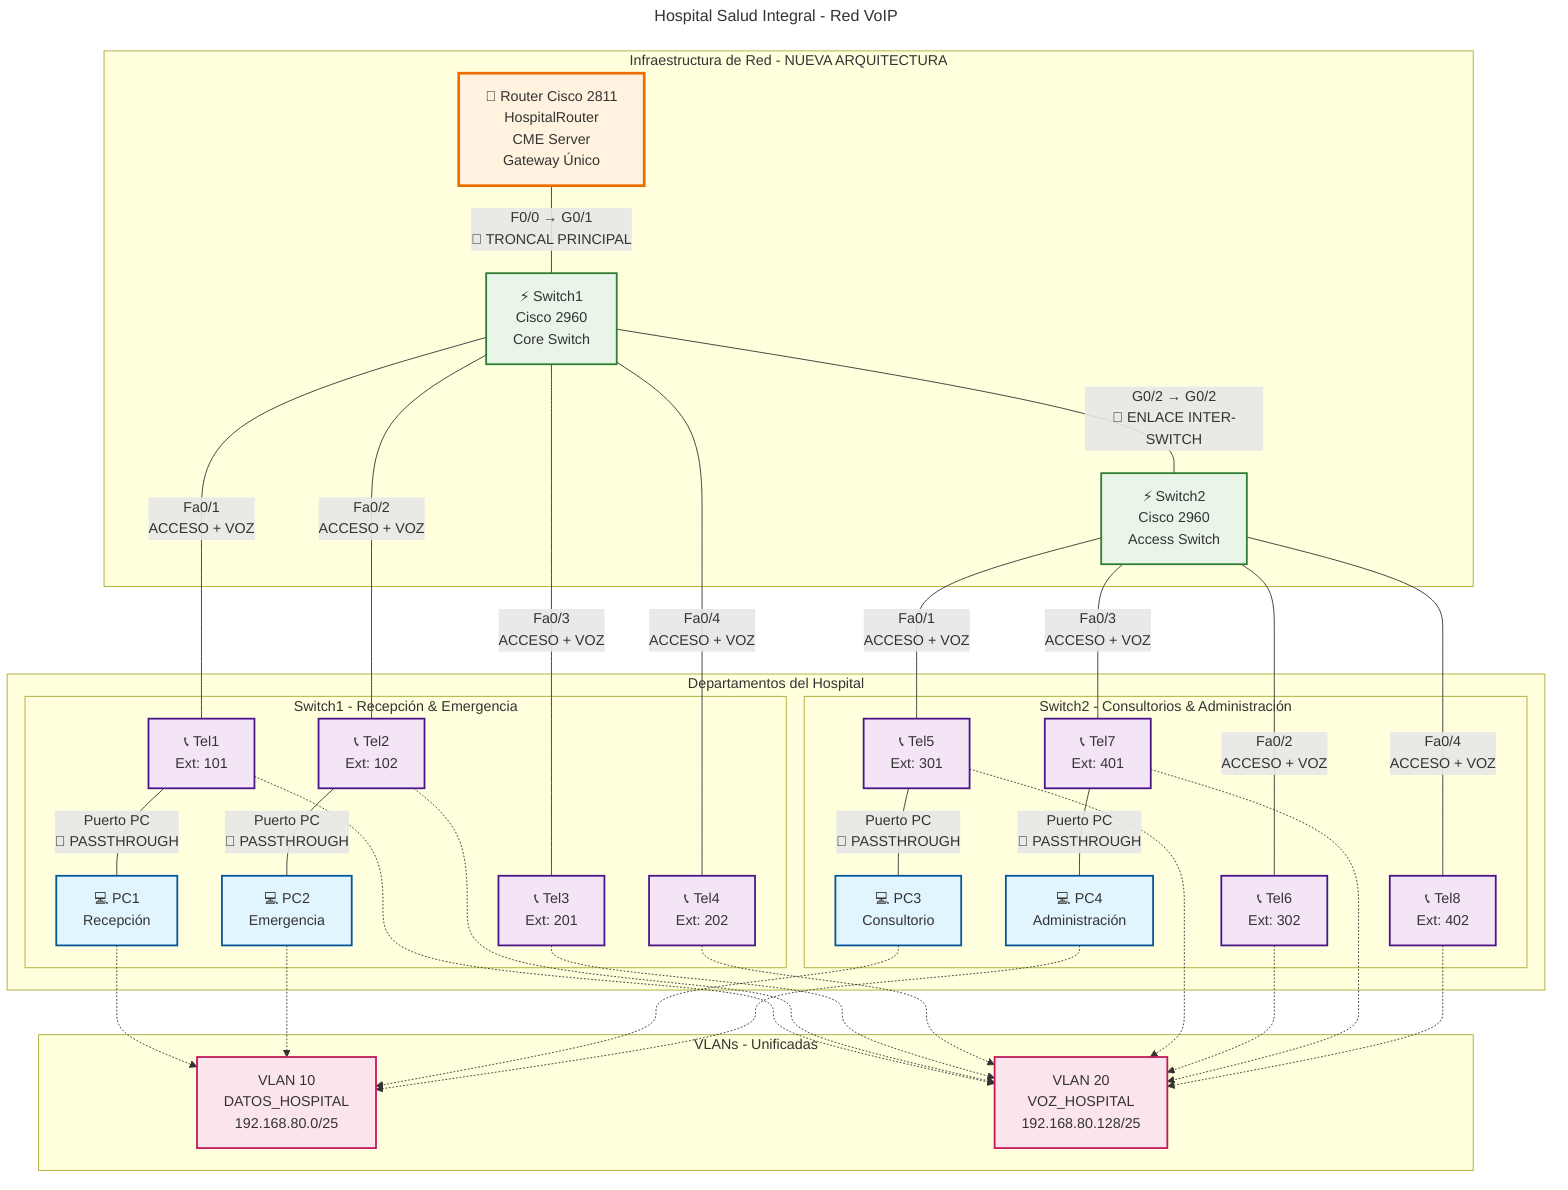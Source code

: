 ---
config:
  layout: dagre
title: Hospital Salud Integral - Red VoIP
---
flowchart TD
 subgraph subGraph0["Switch1 - Recepción & Emergencia"]
        PC1["💻 PC1<br>Recepción"]
        PC2["💻 PC2<br>Emergencia"]
        TEL1["📞 Tel1<br>Ext: 101"]
        TEL2["📞 Tel2<br>Ext: 102"]
        TEL3["📞 Tel3<br>Ext: 201"]
        TEL4["📞 Tel4<br>Ext: 202"]
  end
 subgraph subGraph1["Switch2 - Consultorios & Administración"]
        PC3["💻 PC3<br>Consultorio"]
        PC4["💻 PC4<br>Administración"]
        TEL5["📞 Tel5<br>Ext: 301"]
        TEL6["📞 Tel6<br>Ext: 302"]
        TEL7["📞 Tel7<br>Ext: 401"]
        TEL8["📞 Tel8<br>Ext: 402"]
  end
 subgraph subGraph2["Departamentos del Hospital"]
        subGraph0
        subGraph1
  end
 subgraph subGraph3["Infraestructura de Red - NUEVA ARQUITECTURA"]
        ROUTER["🔧 Router Cisco 2811<br>HospitalRouter<br>CME Server<br>Gateway Único"]
        SW1["⚡ Switch1<br>Cisco 2960<br>Core Switch"]
        SW2["⚡ Switch2<br>Cisco 2960<br>Access Switch"]
  end
 subgraph VLANs["VLANs - Unificadas"]
        VLAN10["VLAN 10<br>DATOS_HOSPITAL<br>192.168.80.0/25"]
        VLAN20["VLAN 20<br>VOZ_HOSPITAL<br>192.168.80.128/25"]
  end
    ROUTER -- F0/0 → G0/1<br>📡 TRONCAL PRINCIPAL --- SW1
    SW1 -- "G0/2 → G0/2<br>🔗 ENLACE INTER-SWITCH" --- SW2
    SW1 -- Fa0/1<br>ACCESO + VOZ --- TEL1
    TEL1 -- Puerto PC<br>🔌 PASSTHROUGH --- PC1
    SW1 -- Fa0/2<br>ACCESO + VOZ --- TEL2
    TEL2 -- Puerto PC<br>🔌 PASSTHROUGH --- PC2
    SW1 -- Fa0/3<br>ACCESO + VOZ --- TEL3
    SW1 -- Fa0/4<br>ACCESO + VOZ --- TEL4
    SW2 -- Fa0/1<br>ACCESO + VOZ --- TEL5
    TEL5 -- Puerto PC<br>🔌 PASSTHROUGH --- PC3
    SW2 -- Fa0/2<br>ACCESO + VOZ --- TEL6
    SW2 -- Fa0/3<br>ACCESO + VOZ --- TEL7
    TEL7 -- Puerto PC<br>🔌 PASSTHROUGH --- PC4
    SW2 -- Fa0/4<br>ACCESO + VOZ --- TEL8
    PC1 -.-> VLAN10
    PC2 -.-> VLAN10
    PC3 -.-> VLAN10
    PC4 -.-> VLAN10
    TEL1 -.-> VLAN20
    TEL2 -.-> VLAN20
    TEL3 -.-> VLAN20
    TEL4 -.-> VLAN20
    TEL5 -.-> VLAN20
    TEL6 -.-> VLAN20
    TEL7 -.-> VLAN20
    TEL8 -.-> VLAN20
     PC1:::pcStyle
     PC2:::pcStyle
     TEL1:::telStyle
     TEL2:::telStyle
     TEL3:::telStyle
     TEL4:::telStyle
     PC3:::pcStyle
     PC4:::pcStyle
     TEL5:::telStyle
     TEL6:::telStyle
     TEL7:::telStyle
     TEL8:::telStyle
     ROUTER:::routerStyle
     SW1:::switchStyle
     SW2:::switchStyle
     VLAN10:::vlanStyle
     VLAN20:::vlanStyle
    classDef pcStyle fill:#e1f5fe,stroke:#01579b,stroke-width:2px
    classDef telStyle fill:#f3e5f5,stroke:#4a148c,stroke-width:2px
    classDef switchStyle fill:#e8f5e8,stroke:#2e7d32,stroke-width:2px
    classDef routerStyle fill:#fff3e0,stroke:#ef6c00,stroke-width:3px
    classDef vlanStyle fill:#fce4ec,stroke:#c2185b,stroke-width:2px
    classDef changeStyle fill:#e8f5e8,stroke:#ff5722,stroke-width:2px,stroke-dasharray: 5 5